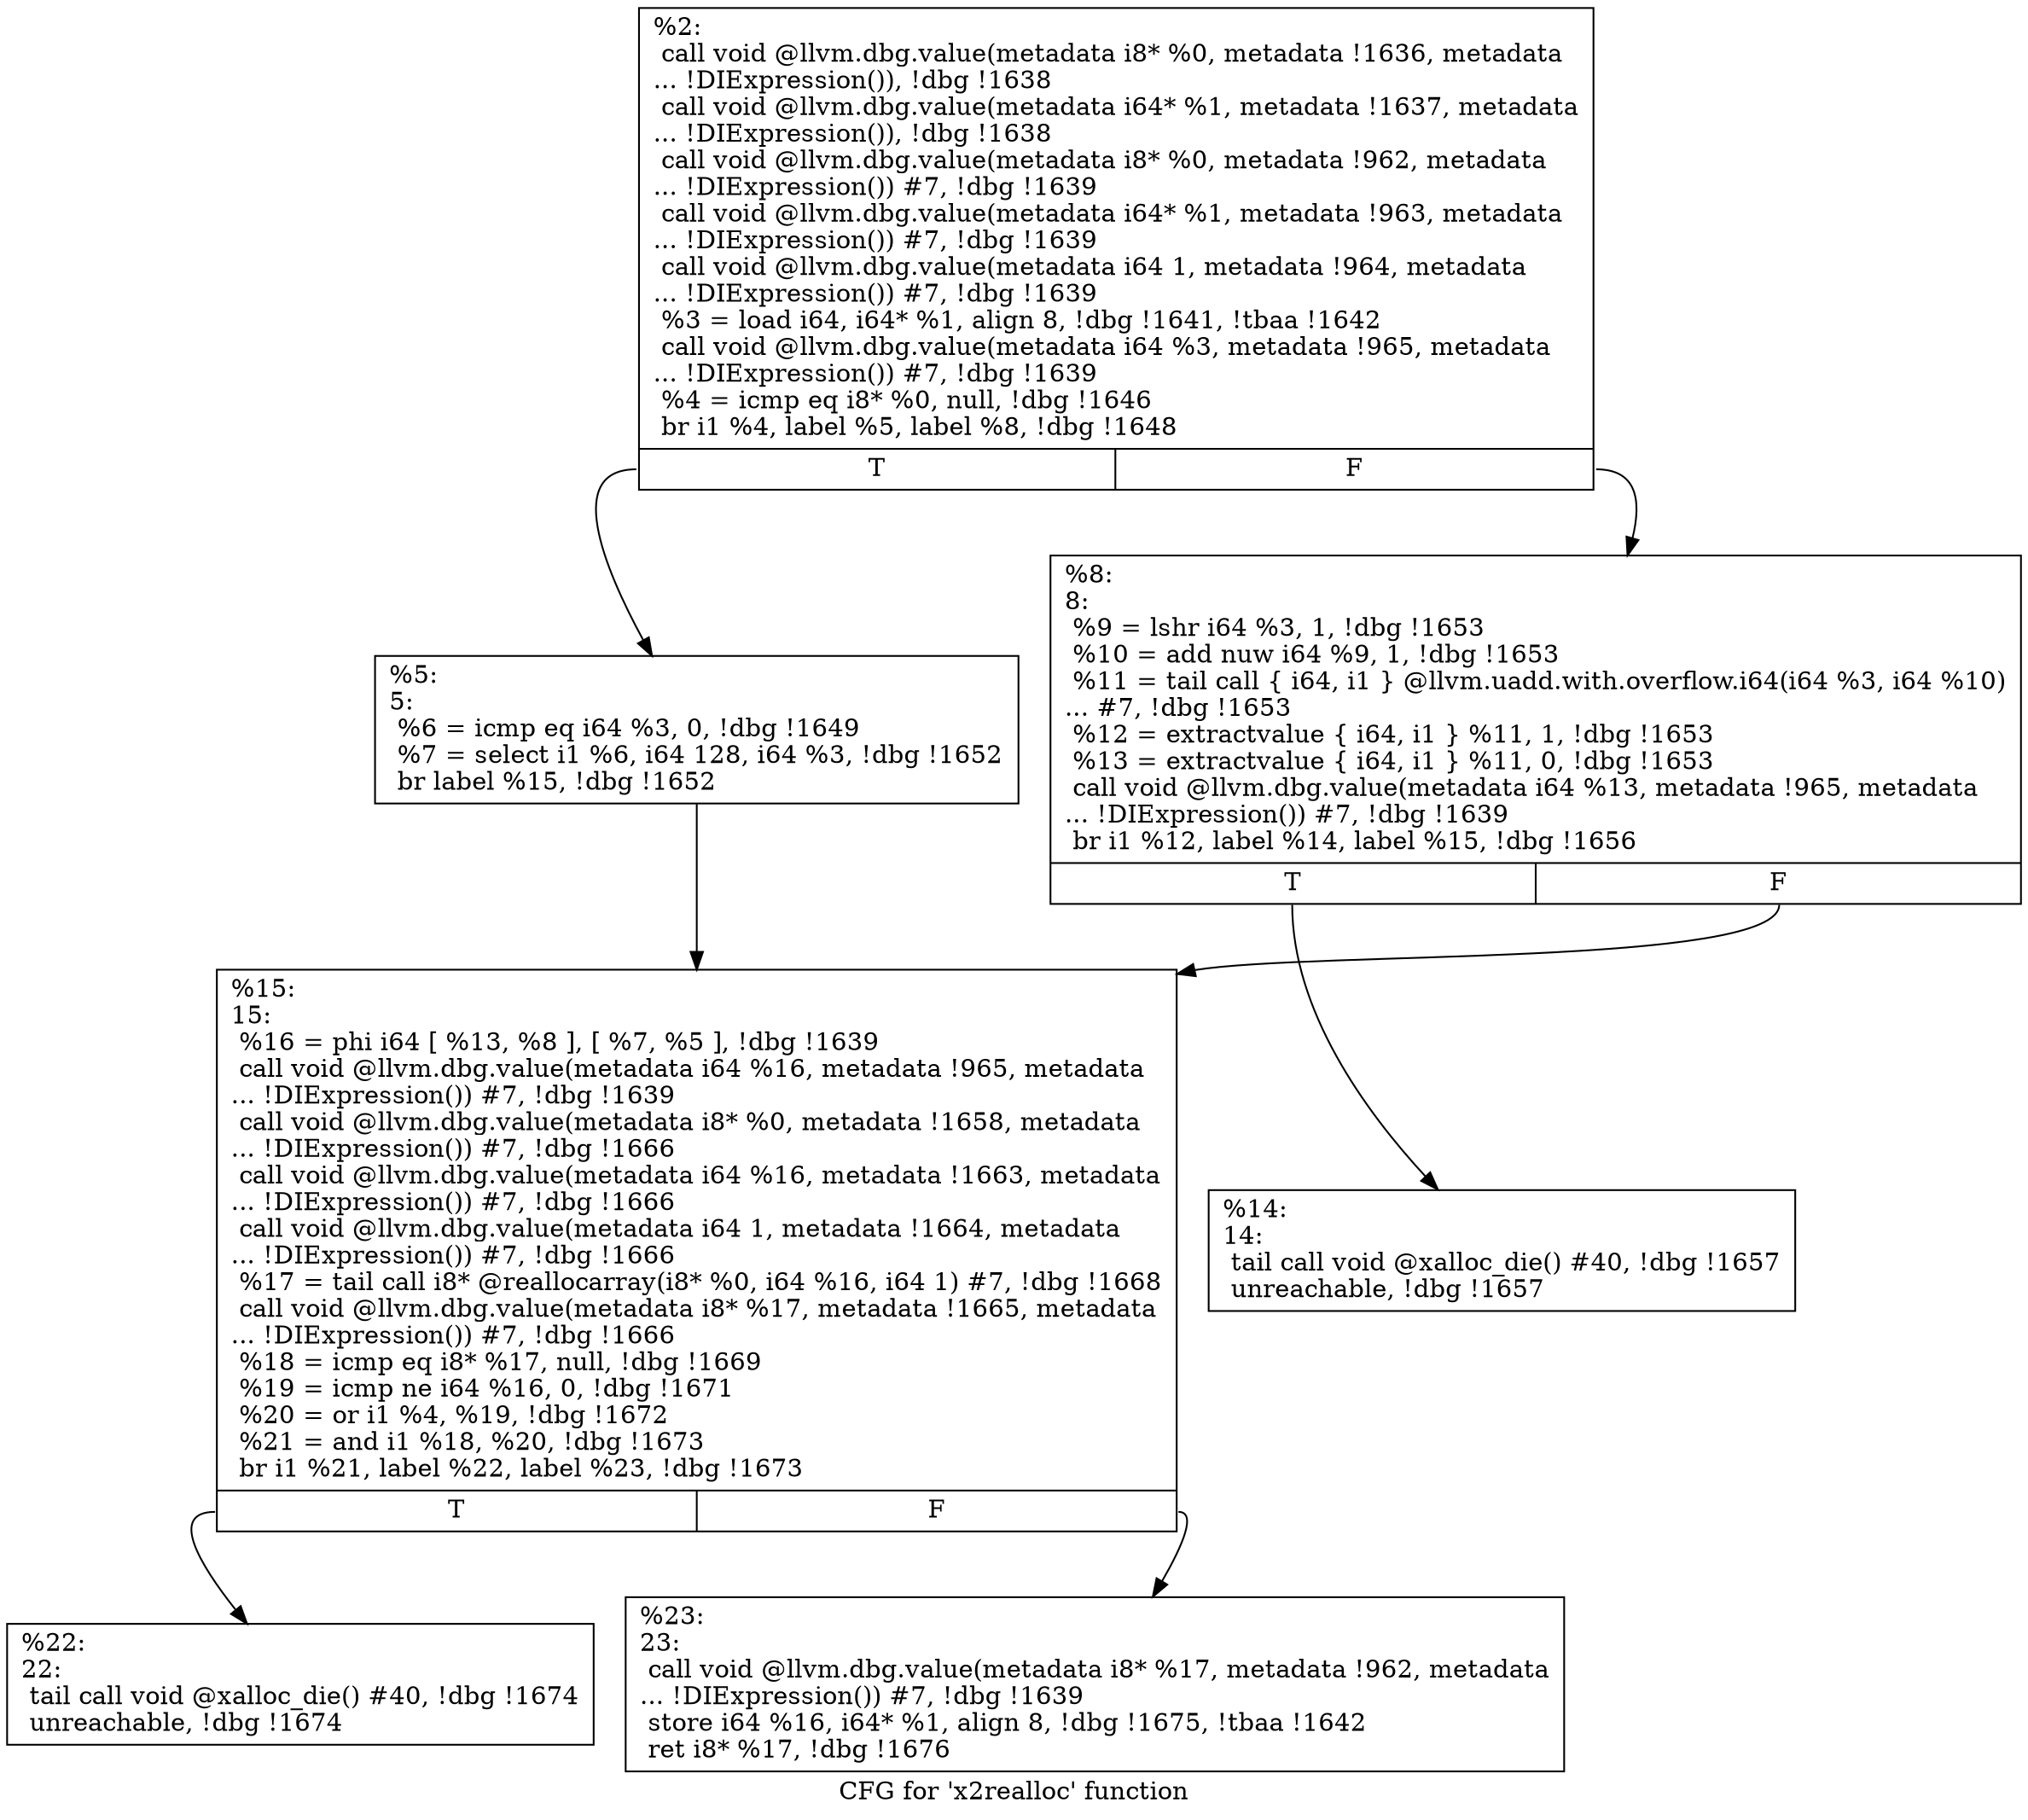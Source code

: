 digraph "CFG for 'x2realloc' function" {
	label="CFG for 'x2realloc' function";

	Node0x14b0e40 [shape=record,label="{%2:\l  call void @llvm.dbg.value(metadata i8* %0, metadata !1636, metadata\l... !DIExpression()), !dbg !1638\l  call void @llvm.dbg.value(metadata i64* %1, metadata !1637, metadata\l... !DIExpression()), !dbg !1638\l  call void @llvm.dbg.value(metadata i8* %0, metadata !962, metadata\l... !DIExpression()) #7, !dbg !1639\l  call void @llvm.dbg.value(metadata i64* %1, metadata !963, metadata\l... !DIExpression()) #7, !dbg !1639\l  call void @llvm.dbg.value(metadata i64 1, metadata !964, metadata\l... !DIExpression()) #7, !dbg !1639\l  %3 = load i64, i64* %1, align 8, !dbg !1641, !tbaa !1642\l  call void @llvm.dbg.value(metadata i64 %3, metadata !965, metadata\l... !DIExpression()) #7, !dbg !1639\l  %4 = icmp eq i8* %0, null, !dbg !1646\l  br i1 %4, label %5, label %8, !dbg !1648\l|{<s0>T|<s1>F}}"];
	Node0x14b0e40:s0 -> Node0x14b1b80;
	Node0x14b0e40:s1 -> Node0x14b1bd0;
	Node0x14b1b80 [shape=record,label="{%5:\l5:                                                \l  %6 = icmp eq i64 %3, 0, !dbg !1649\l  %7 = select i1 %6, i64 128, i64 %3, !dbg !1652\l  br label %15, !dbg !1652\l}"];
	Node0x14b1b80 -> Node0x14b1c70;
	Node0x14b1bd0 [shape=record,label="{%8:\l8:                                                \l  %9 = lshr i64 %3, 1, !dbg !1653\l  %10 = add nuw i64 %9, 1, !dbg !1653\l  %11 = tail call \{ i64, i1 \} @llvm.uadd.with.overflow.i64(i64 %3, i64 %10)\l... #7, !dbg !1653\l  %12 = extractvalue \{ i64, i1 \} %11, 1, !dbg !1653\l  %13 = extractvalue \{ i64, i1 \} %11, 0, !dbg !1653\l  call void @llvm.dbg.value(metadata i64 %13, metadata !965, metadata\l... !DIExpression()) #7, !dbg !1639\l  br i1 %12, label %14, label %15, !dbg !1656\l|{<s0>T|<s1>F}}"];
	Node0x14b1bd0:s0 -> Node0x14b1c20;
	Node0x14b1bd0:s1 -> Node0x14b1c70;
	Node0x14b1c20 [shape=record,label="{%14:\l14:                                               \l  tail call void @xalloc_die() #40, !dbg !1657\l  unreachable, !dbg !1657\l}"];
	Node0x14b1c70 [shape=record,label="{%15:\l15:                                               \l  %16 = phi i64 [ %13, %8 ], [ %7, %5 ], !dbg !1639\l  call void @llvm.dbg.value(metadata i64 %16, metadata !965, metadata\l... !DIExpression()) #7, !dbg !1639\l  call void @llvm.dbg.value(metadata i8* %0, metadata !1658, metadata\l... !DIExpression()) #7, !dbg !1666\l  call void @llvm.dbg.value(metadata i64 %16, metadata !1663, metadata\l... !DIExpression()) #7, !dbg !1666\l  call void @llvm.dbg.value(metadata i64 1, metadata !1664, metadata\l... !DIExpression()) #7, !dbg !1666\l  %17 = tail call i8* @reallocarray(i8* %0, i64 %16, i64 1) #7, !dbg !1668\l  call void @llvm.dbg.value(metadata i8* %17, metadata !1665, metadata\l... !DIExpression()) #7, !dbg !1666\l  %18 = icmp eq i8* %17, null, !dbg !1669\l  %19 = icmp ne i64 %16, 0, !dbg !1671\l  %20 = or i1 %4, %19, !dbg !1672\l  %21 = and i1 %18, %20, !dbg !1673\l  br i1 %21, label %22, label %23, !dbg !1673\l|{<s0>T|<s1>F}}"];
	Node0x14b1c70:s0 -> Node0x14b1cc0;
	Node0x14b1c70:s1 -> Node0x14b1d10;
	Node0x14b1cc0 [shape=record,label="{%22:\l22:                                               \l  tail call void @xalloc_die() #40, !dbg !1674\l  unreachable, !dbg !1674\l}"];
	Node0x14b1d10 [shape=record,label="{%23:\l23:                                               \l  call void @llvm.dbg.value(metadata i8* %17, metadata !962, metadata\l... !DIExpression()) #7, !dbg !1639\l  store i64 %16, i64* %1, align 8, !dbg !1675, !tbaa !1642\l  ret i8* %17, !dbg !1676\l}"];
}
